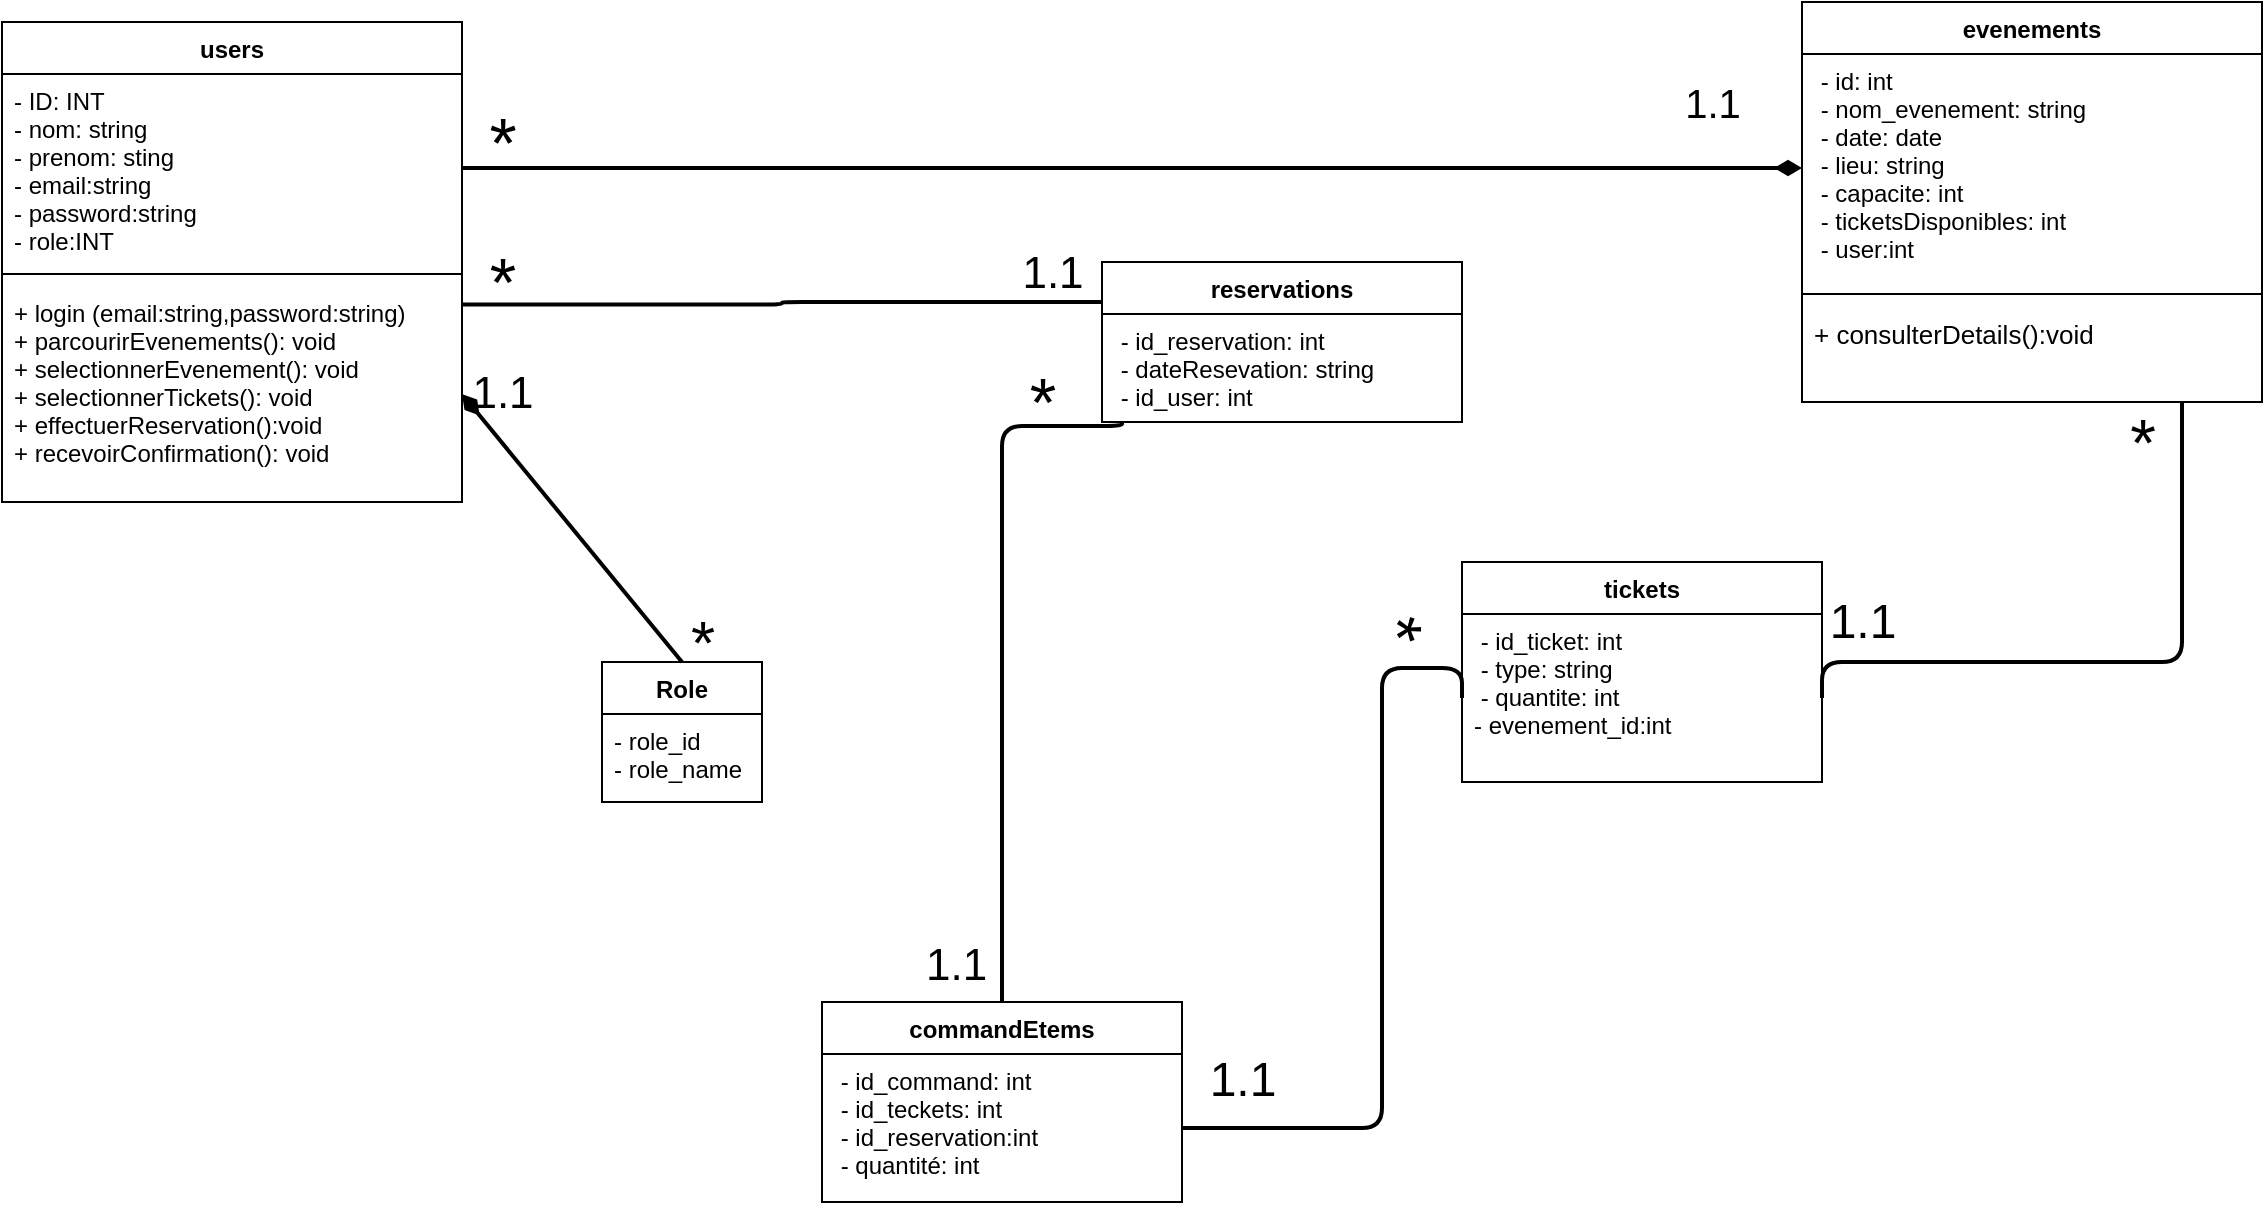 <mxfile>
    <diagram id="fP7OkiOjimIXTBoEDh2s" name="Page-1">
        <mxGraphModel dx="1168" dy="569" grid="1" gridSize="10" guides="1" tooltips="1" connect="1" arrows="1" fold="1" page="0" pageScale="1" pageWidth="850" pageHeight="1100" math="0" shadow="0">
            <root>
                <mxCell id="0"/>
                <mxCell id="1" parent="0"/>
                <mxCell id="2" value="users" style="swimlane;fontStyle=1;align=center;verticalAlign=top;childLayout=stackLayout;horizontal=1;startSize=26;horizontalStack=0;resizeParent=1;resizeParentMax=0;resizeLast=0;collapsible=1;marginBottom=0;" parent="1" vertex="1">
                    <mxGeometry x="-90" y="110" width="230" height="240" as="geometry"/>
                </mxCell>
                <mxCell id="3" value="- ID: INT&#10;- nom: string&#10;- prenom: sting&#10;- email:string&#10;- password:string&#10;- role:INT" style="text;strokeColor=none;fillColor=none;align=left;verticalAlign=top;spacingLeft=4;spacingRight=4;overflow=hidden;rotatable=0;points=[[0,0.5],[1,0.5]];portConstraint=eastwest;" parent="2" vertex="1">
                    <mxGeometry y="26" width="230" height="94" as="geometry"/>
                </mxCell>
                <mxCell id="4" value="" style="line;strokeWidth=1;fillColor=none;align=left;verticalAlign=middle;spacingTop=-1;spacingLeft=3;spacingRight=3;rotatable=0;labelPosition=right;points=[];portConstraint=eastwest;strokeColor=inherit;" parent="2" vertex="1">
                    <mxGeometry y="120" width="230" height="12" as="geometry"/>
                </mxCell>
                <mxCell id="5" value="+ login (email:string,password:string)&#10;+ parcourirEvenements(): void      &#10;+ selectionnerEvenement(): void    &#10;+ selectionnerTickets(): void   &#10;+ effectuerReservation():void   &#10;+ recevoirConfirmation(): void&#10;" style="text;strokeColor=none;fillColor=none;align=left;verticalAlign=top;spacingLeft=4;spacingRight=4;overflow=hidden;rotatable=0;points=[[0,0.5],[1,0.5]];portConstraint=eastwest;fontSize=12;" parent="2" vertex="1">
                    <mxGeometry y="132" width="230" height="108" as="geometry"/>
                </mxCell>
                <mxCell id="8" value="evenements" style="swimlane;fontStyle=1;align=center;verticalAlign=top;childLayout=stackLayout;horizontal=1;startSize=26;horizontalStack=0;resizeParent=1;resizeParentMax=0;resizeLast=0;collapsible=1;marginBottom=0;" parent="1" vertex="1">
                    <mxGeometry x="810" y="100" width="230" height="200" as="geometry"/>
                </mxCell>
                <mxCell id="9" value=" - id: int                &#10; - nom_evenement: string            &#10; - date: date                       &#10; - lieu: string                     &#10; - capacite: int                    &#10; - ticketsDisponibles: int  &#10; - user:int" style="text;strokeColor=none;fillColor=none;align=left;verticalAlign=top;spacingLeft=4;spacingRight=4;overflow=hidden;rotatable=0;points=[[0,0.5],[1,0.5]];portConstraint=eastwest;" parent="8" vertex="1">
                    <mxGeometry y="26" width="230" height="114" as="geometry"/>
                </mxCell>
                <mxCell id="10" value="" style="line;strokeWidth=1;fillColor=none;align=left;verticalAlign=middle;spacingTop=-1;spacingLeft=3;spacingRight=3;rotatable=0;labelPosition=right;points=[];portConstraint=eastwest;strokeColor=inherit;" parent="8" vertex="1">
                    <mxGeometry y="140" width="230" height="12" as="geometry"/>
                </mxCell>
                <mxCell id="11" value="+ consulterDetails():void&#10;" style="text;strokeColor=none;fillColor=none;align=left;verticalAlign=top;spacingLeft=4;spacingRight=4;overflow=hidden;rotatable=0;points=[[0,0.5],[1,0.5]];portConstraint=eastwest;fontSize=13;" parent="8" vertex="1">
                    <mxGeometry y="152" width="230" height="48" as="geometry"/>
                </mxCell>
                <mxCell id="12" value="tickets" style="swimlane;fontStyle=1;align=center;verticalAlign=top;childLayout=stackLayout;horizontal=1;startSize=26;horizontalStack=0;resizeParent=1;resizeParentMax=0;resizeLast=0;collapsible=1;marginBottom=0;" parent="1" vertex="1">
                    <mxGeometry x="640" y="380" width="180" height="110" as="geometry"/>
                </mxCell>
                <mxCell id="13" value=" - id_ticket: int                   &#10; - type: string                   &#10; - quantite: int  &#10;- evenement_id:int" style="text;strokeColor=none;fillColor=none;align=left;verticalAlign=top;spacingLeft=4;spacingRight=4;overflow=hidden;rotatable=0;points=[[0,0.5],[1,0.5]];portConstraint=eastwest;" parent="12" vertex="1">
                    <mxGeometry y="26" width="180" height="84" as="geometry"/>
                </mxCell>
                <mxCell id="18" value="Role" style="swimlane;fontStyle=1;align=center;verticalAlign=top;childLayout=stackLayout;horizontal=1;startSize=26;horizontalStack=0;resizeParent=1;resizeParentMax=0;resizeLast=0;collapsible=1;marginBottom=0;" parent="1" vertex="1">
                    <mxGeometry x="210" y="430" width="80" height="70" as="geometry"/>
                </mxCell>
                <mxCell id="19" value="- role_id &#10;- role_name" style="text;strokeColor=none;fillColor=none;align=left;verticalAlign=top;spacingLeft=4;spacingRight=4;overflow=hidden;rotatable=0;points=[[0,0.5],[1,0.5]];portConstraint=eastwest;" parent="18" vertex="1">
                    <mxGeometry y="26" width="80" height="44" as="geometry"/>
                </mxCell>
                <mxCell id="29" value="reservations" style="swimlane;fontStyle=1;align=center;verticalAlign=top;childLayout=stackLayout;horizontal=1;startSize=26;horizontalStack=0;resizeParent=1;resizeParentMax=0;resizeLast=0;collapsible=1;marginBottom=0;" parent="1" vertex="1">
                    <mxGeometry x="460" y="230" width="180" height="80" as="geometry"/>
                </mxCell>
                <mxCell id="30" value=" - id_reservation: int                   &#10; - dateResevation: string                   &#10; - id_user: int  " style="text;strokeColor=none;fillColor=none;align=left;verticalAlign=top;spacingLeft=4;spacingRight=4;overflow=hidden;rotatable=0;points=[[0,0.5],[1,0.5]];portConstraint=eastwest;" parent="29" vertex="1">
                    <mxGeometry y="26" width="180" height="54" as="geometry"/>
                </mxCell>
                <mxCell id="31" value="commandEtems" style="swimlane;fontStyle=1;align=center;verticalAlign=top;childLayout=stackLayout;horizontal=1;startSize=26;horizontalStack=0;resizeParent=1;resizeParentMax=0;resizeLast=0;collapsible=1;marginBottom=0;" parent="1" vertex="1">
                    <mxGeometry x="320" y="600" width="180" height="100" as="geometry"/>
                </mxCell>
                <mxCell id="32" value=" - id_command: int&#10; - id_teckets: int&#10; - id_reservation:int                                      &#10; - quantité: int  " style="text;strokeColor=none;fillColor=none;align=left;verticalAlign=top;spacingLeft=4;spacingRight=4;overflow=hidden;rotatable=0;points=[[0,0.5],[1,0.5]];portConstraint=eastwest;" parent="31" vertex="1">
                    <mxGeometry y="26" width="180" height="74" as="geometry"/>
                </mxCell>
                <mxCell id="37" value="" style="endArrow=none;startArrow=diamondThin;endFill=0;startFill=1;html=1;verticalAlign=bottom;labelBackgroundColor=none;strokeWidth=2;startSize=8;endSize=8;fontSize=13;exitX=0;exitY=0.5;exitDx=0;exitDy=0;" parent="1" source="9" target="3" edge="1">
                    <mxGeometry width="160" relative="1" as="geometry">
                        <mxPoint x="490" y="100" as="sourcePoint"/>
                        <mxPoint x="550" y="220" as="targetPoint"/>
                    </mxGeometry>
                </mxCell>
                <mxCell id="38" value="" style="endArrow=none;startArrow=diamondThin;endFill=0;startFill=1;html=1;verticalAlign=bottom;labelBackgroundColor=none;strokeWidth=2;startSize=8;endSize=8;fontSize=13;entryX=0.5;entryY=0;entryDx=0;entryDy=0;exitX=1;exitY=0.5;exitDx=0;exitDy=0;" parent="1" source="5" target="18" edge="1">
                    <mxGeometry width="160" relative="1" as="geometry">
                        <mxPoint x="140" y="300" as="sourcePoint"/>
                        <mxPoint x="110.0" y="349.998" as="targetPoint"/>
                        <Array as="points"/>
                    </mxGeometry>
                </mxCell>
                <mxCell id="39" value="" style="endArrow=none;html=1;edgeStyle=orthogonalEdgeStyle;strokeWidth=2;fontSize=13;entryX=0.5;entryY=0;entryDx=0;entryDy=0;" parent="1" target="31" edge="1">
                    <mxGeometry relative="1" as="geometry">
                        <mxPoint x="470" y="310" as="sourcePoint"/>
                        <mxPoint x="550" y="250" as="targetPoint"/>
                        <Array as="points">
                            <mxPoint x="410" y="312"/>
                        </Array>
                    </mxGeometry>
                </mxCell>
                <mxCell id="42" value="" style="endArrow=none;html=1;edgeStyle=orthogonalEdgeStyle;strokeWidth=2;fontSize=13;entryX=0;entryY=0.25;entryDx=0;entryDy=0;exitX=0.999;exitY=0.086;exitDx=0;exitDy=0;exitPerimeter=0;" parent="1" source="5" target="29" edge="1">
                    <mxGeometry relative="1" as="geometry">
                        <mxPoint x="560.0" y="293.0" as="sourcePoint"/>
                        <mxPoint x="490.0" y="400" as="targetPoint"/>
                    </mxGeometry>
                </mxCell>
                <mxCell id="43" value="" style="endArrow=none;html=1;edgeStyle=orthogonalEdgeStyle;strokeWidth=2;fontSize=13;entryX=1;entryY=0.5;entryDx=0;entryDy=0;exitX=0;exitY=0.5;exitDx=0;exitDy=0;" parent="1" source="13" target="32" edge="1">
                    <mxGeometry relative="1" as="geometry">
                        <mxPoint x="470" y="293" as="sourcePoint"/>
                        <mxPoint x="440" y="610" as="targetPoint"/>
                        <Array as="points">
                            <mxPoint x="600" y="433"/>
                            <mxPoint x="600" y="663"/>
                        </Array>
                    </mxGeometry>
                </mxCell>
                <mxCell id="47" value="" style="endArrow=none;html=1;edgeStyle=orthogonalEdgeStyle;strokeWidth=2;fontSize=13;exitX=1;exitY=0.5;exitDx=0;exitDy=0;" parent="1" source="13" target="11" edge="1">
                    <mxGeometry relative="1" as="geometry">
                        <mxPoint x="840" y="430" as="sourcePoint"/>
                        <mxPoint x="1000" y="310" as="targetPoint"/>
                        <Array as="points">
                            <mxPoint x="820" y="430"/>
                            <mxPoint x="1000" y="430"/>
                        </Array>
                    </mxGeometry>
                </mxCell>
                <mxCell id="48" value="&lt;font style=&quot;font-size: 35px;&quot;&gt;*&lt;/font&gt;" style="text;html=1;align=center;verticalAlign=middle;resizable=0;points=[];autosize=1;strokeColor=none;fillColor=none;strokeWidth=7;perimeterSpacing=3;" vertex="1" parent="1">
                    <mxGeometry x="140" y="140" width="40" height="60" as="geometry"/>
                </mxCell>
                <mxCell id="49" value="1.1" style="text;html=1;align=center;verticalAlign=middle;resizable=0;points=[];autosize=1;strokeColor=none;fillColor=none;fontSize=20;" vertex="1" parent="1">
                    <mxGeometry x="740" y="130" width="50" height="40" as="geometry"/>
                </mxCell>
                <mxCell id="51" value="&lt;font style=&quot;font-size: 22px;&quot;&gt;1.1&lt;/font&gt;" style="text;html=1;align=center;verticalAlign=middle;resizable=0;points=[];autosize=1;strokeColor=none;fillColor=none;fontSize=35;" vertex="1" parent="1">
                    <mxGeometry x="135" y="260" width="50" height="60" as="geometry"/>
                </mxCell>
                <mxCell id="52" value="&lt;font style=&quot;font-size: 31px;&quot;&gt;*&lt;/font&gt;" style="text;html=1;align=center;verticalAlign=middle;resizable=0;points=[];autosize=1;strokeColor=none;fillColor=none;fontSize=22;" vertex="1" parent="1">
                    <mxGeometry x="240" y="395" width="40" height="50" as="geometry"/>
                </mxCell>
                <mxCell id="55" value="&lt;font style=&quot;font-size: 34px;&quot;&gt;*&lt;/font&gt;" style="text;html=1;align=center;verticalAlign=middle;resizable=0;points=[];autosize=1;strokeColor=none;fillColor=none;fontSize=12;" vertex="1" parent="1">
                    <mxGeometry x="140" y="215" width="40" height="50" as="geometry"/>
                </mxCell>
                <mxCell id="58" value="&lt;font style=&quot;font-size: 22px;&quot;&gt;1.1&lt;/font&gt;" style="text;html=1;align=center;verticalAlign=middle;resizable=0;points=[];autosize=1;strokeColor=none;fillColor=none;fontSize=35;" vertex="1" parent="1">
                    <mxGeometry x="410" y="200" width="50" height="60" as="geometry"/>
                </mxCell>
                <mxCell id="59" value="*" style="text;html=1;align=center;verticalAlign=middle;resizable=0;points=[];autosize=1;strokeColor=none;fillColor=none;fontSize=34;" vertex="1" parent="1">
                    <mxGeometry x="410" y="275" width="40" height="50" as="geometry"/>
                </mxCell>
                <mxCell id="60" value="&lt;span style=&quot;color: rgb(0, 0, 0); font-family: Helvetica; font-size: 22px; font-style: normal; font-variant-ligatures: normal; font-variant-caps: normal; font-weight: 400; letter-spacing: normal; orphans: 2; text-align: center; text-indent: 0px; text-transform: none; widows: 2; word-spacing: 0px; -webkit-text-stroke-width: 0px; background-color: rgb(255, 255, 255); text-decoration-thickness: initial; text-decoration-style: initial; text-decoration-color: initial; float: none; display: inline !important;&quot;&gt;1.1&lt;/span&gt;" style="text;whiteSpace=wrap;html=1;fontSize=34;" vertex="1" parent="1">
                    <mxGeometry x="370" y="550" width="60" height="60" as="geometry"/>
                </mxCell>
                <mxCell id="62" value="&lt;span style=&quot;color: rgb(0, 0, 0); font-family: Helvetica; font-size: 34px; font-style: normal; font-variant-ligatures: normal; font-variant-caps: normal; font-weight: 400; letter-spacing: normal; orphans: 2; text-align: center; text-indent: 0px; text-transform: none; widows: 2; word-spacing: 0px; -webkit-text-stroke-width: 0px; background-color: rgb(255, 255, 255); text-decoration-thickness: initial; text-decoration-style: initial; text-decoration-color: initial; float: none; display: inline !important;&quot;&gt;*&lt;/span&gt;" style="text;whiteSpace=wrap;html=1;fontSize=34;rotation=90;" vertex="1" parent="1">
                    <mxGeometry x="610" y="410" width="30" height="20" as="geometry"/>
                </mxCell>
                <mxCell id="65" value="&lt;font style=&quot;font-size: 24px;&quot;&gt;1.1&lt;/font&gt;" style="text;html=1;align=center;verticalAlign=middle;resizable=0;points=[];autosize=1;strokeColor=none;fillColor=none;fontSize=34;" vertex="1" parent="1">
                    <mxGeometry x="500" y="610" width="60" height="50" as="geometry"/>
                </mxCell>
                <mxCell id="66" value="1.1" style="text;html=1;align=center;verticalAlign=middle;resizable=0;points=[];autosize=1;strokeColor=none;fillColor=none;fontSize=24;" vertex="1" parent="1">
                    <mxGeometry x="810" y="390" width="60" height="40" as="geometry"/>
                </mxCell>
                <mxCell id="68" value="&lt;font style=&quot;font-size: 33px;&quot;&gt;*&lt;/font&gt;" style="text;html=1;align=center;verticalAlign=middle;resizable=0;points=[];autosize=1;strokeColor=none;fillColor=none;fontSize=24;" vertex="1" parent="1">
                    <mxGeometry x="960" y="295" width="40" height="50" as="geometry"/>
                </mxCell>
            </root>
        </mxGraphModel>
    </diagram>
</mxfile>